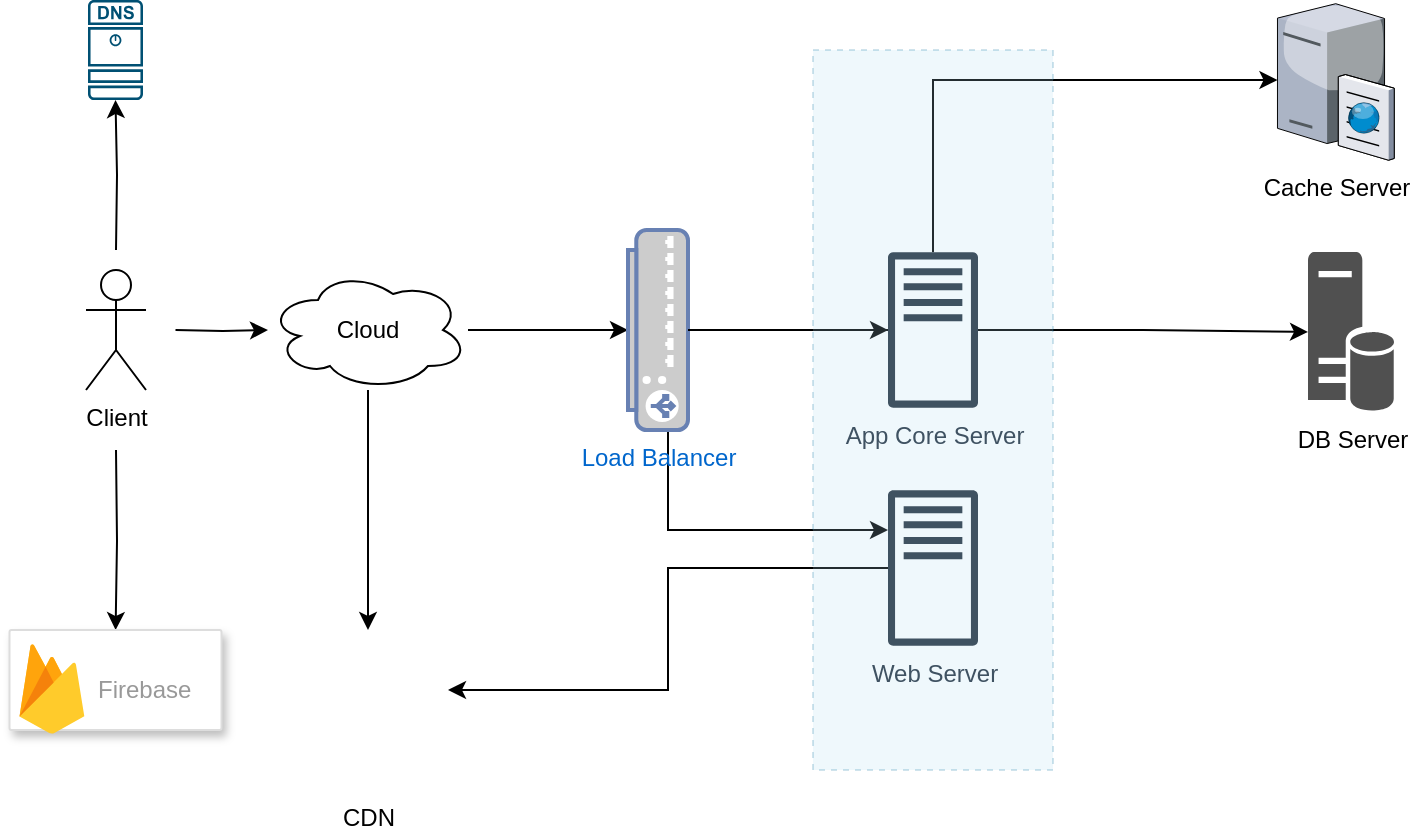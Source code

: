 <mxfile version="20.8.17" type="github">
  <diagram id="uEitK5Yw8WxjuDZyDiQq" name="Page-1">
    <mxGraphModel dx="954" dy="515" grid="1" gridSize="10" guides="1" tooltips="1" connect="1" arrows="1" fold="1" page="1" pageScale="1" pageWidth="827" pageHeight="1169" math="0" shadow="0">
      <root>
        <mxCell id="0" />
        <mxCell id="1" parent="0" />
        <mxCell id="ndcacQQV9o8B6pBk4h6F-7" value="" style="edgeStyle=orthogonalEdgeStyle;rounded=0;orthogonalLoop=1;jettySize=auto;html=1;" edge="1" parent="1" target="ndcacQQV9o8B6pBk4h6F-5">
          <mxGeometry relative="1" as="geometry">
            <mxPoint x="163.75" y="240" as="sourcePoint" />
          </mxGeometry>
        </mxCell>
        <mxCell id="ndcacQQV9o8B6pBk4h6F-10" value="" style="edgeStyle=orthogonalEdgeStyle;rounded=0;orthogonalLoop=1;jettySize=auto;html=1;" edge="1" parent="1" target="ndcacQQV9o8B6pBk4h6F-8">
          <mxGeometry relative="1" as="geometry">
            <mxPoint x="134" y="200" as="sourcePoint" />
          </mxGeometry>
        </mxCell>
        <mxCell id="ndcacQQV9o8B6pBk4h6F-31" value="" style="edgeStyle=orthogonalEdgeStyle;rounded=0;orthogonalLoop=1;jettySize=auto;html=1;fontSize=12;" edge="1" parent="1" target="ndcacQQV9o8B6pBk4h6F-29">
          <mxGeometry relative="1" as="geometry">
            <mxPoint x="134" y="300" as="sourcePoint" />
          </mxGeometry>
        </mxCell>
        <mxCell id="ndcacQQV9o8B6pBk4h6F-15" value="" style="edgeStyle=orthogonalEdgeStyle;rounded=0;orthogonalLoop=1;jettySize=auto;html=1;" edge="1" parent="1" source="ndcacQQV9o8B6pBk4h6F-5" target="ndcacQQV9o8B6pBk4h6F-14">
          <mxGeometry relative="1" as="geometry" />
        </mxCell>
        <mxCell id="ndcacQQV9o8B6pBk4h6F-21" value="" style="edgeStyle=orthogonalEdgeStyle;rounded=0;orthogonalLoop=1;jettySize=auto;html=1;fontSize=12;" edge="1" parent="1" source="ndcacQQV9o8B6pBk4h6F-5" target="ndcacQQV9o8B6pBk4h6F-20">
          <mxGeometry relative="1" as="geometry" />
        </mxCell>
        <mxCell id="ndcacQQV9o8B6pBk4h6F-5" value="Cloud" style="ellipse;shape=cloud;whiteSpace=wrap;html=1;align=center;" vertex="1" parent="1">
          <mxGeometry x="210" y="210" width="100" height="60" as="geometry" />
        </mxCell>
        <mxCell id="ndcacQQV9o8B6pBk4h6F-8" value="" style="sketch=0;points=[[0.015,0.015,0],[0.985,0.015,0],[0.985,0.985,0],[0.015,0.985,0],[0.25,0,0],[0.5,0,0],[0.75,0,0],[1,0.25,0],[1,0.5,0],[1,0.75,0],[0.75,1,0],[0.5,1,0],[0.25,1,0],[0,0.75,0],[0,0.5,0],[0,0.25,0]];verticalLabelPosition=bottom;html=1;verticalAlign=top;aspect=fixed;align=center;pointerEvents=1;shape=mxgraph.cisco19.dns_server;fillColor=#005073;strokeColor=none;" vertex="1" parent="1">
          <mxGeometry x="120" y="75" width="27.5" height="50" as="geometry" />
        </mxCell>
        <mxCell id="ndcacQQV9o8B6pBk4h6F-17" value="" style="edgeStyle=orthogonalEdgeStyle;rounded=0;orthogonalLoop=1;jettySize=auto;html=1;fontSize=12;startArrow=none;" edge="1" parent="1" source="ndcacQQV9o8B6pBk4h6F-18" target="ndcacQQV9o8B6pBk4h6F-16">
          <mxGeometry relative="1" as="geometry">
            <Array as="points">
              <mxPoint x="410" y="240" />
              <mxPoint x="410" y="340" />
              <mxPoint x="543" y="340" />
            </Array>
          </mxGeometry>
        </mxCell>
        <mxCell id="ndcacQQV9o8B6pBk4h6F-19" value="" style="edgeStyle=orthogonalEdgeStyle;rounded=0;orthogonalLoop=1;jettySize=auto;html=1;fontSize=12;" edge="1" parent="1" source="ndcacQQV9o8B6pBk4h6F-14" target="ndcacQQV9o8B6pBk4h6F-18">
          <mxGeometry relative="1" as="geometry" />
        </mxCell>
        <mxCell id="ndcacQQV9o8B6pBk4h6F-14" value="Load Balancer" style="fontColor=#0066CC;verticalAlign=top;verticalLabelPosition=bottom;labelPosition=center;align=center;html=1;outlineConnect=0;fillColor=#CCCCCC;strokeColor=#6881B3;gradientColor=none;gradientDirection=north;strokeWidth=2;shape=mxgraph.networks.load_balancer;direction=south;noLabel=0;movableLabel=0;fontSize=12;labelBackgroundColor=none;labelBorderColor=none;" vertex="1" parent="1">
          <mxGeometry x="390" y="190" width="30" height="100" as="geometry" />
        </mxCell>
        <mxCell id="ndcacQQV9o8B6pBk4h6F-22" value="" style="edgeStyle=orthogonalEdgeStyle;rounded=0;orthogonalLoop=1;jettySize=auto;html=1;fontSize=12;" edge="1" parent="1" source="ndcacQQV9o8B6pBk4h6F-16" target="ndcacQQV9o8B6pBk4h6F-20">
          <mxGeometry relative="1" as="geometry">
            <Array as="points">
              <mxPoint x="410" y="359" />
              <mxPoint x="410" y="420" />
            </Array>
          </mxGeometry>
        </mxCell>
        <mxCell id="ndcacQQV9o8B6pBk4h6F-16" value="Web Server" style="sketch=0;outlineConnect=0;fontColor=#232F3E;gradientColor=none;fillColor=#232F3D;strokeColor=none;dashed=0;verticalLabelPosition=bottom;verticalAlign=top;align=center;html=1;fontSize=12;fontStyle=0;aspect=fixed;pointerEvents=1;shape=mxgraph.aws4.traditional_server;labelBackgroundColor=none;labelBorderColor=none;" vertex="1" parent="1">
          <mxGeometry x="520" y="320" width="45" height="78" as="geometry" />
        </mxCell>
        <mxCell id="ndcacQQV9o8B6pBk4h6F-25" value="" style="edgeStyle=orthogonalEdgeStyle;rounded=0;orthogonalLoop=1;jettySize=auto;html=1;fontSize=12;" edge="1" parent="1" source="ndcacQQV9o8B6pBk4h6F-18" target="ndcacQQV9o8B6pBk4h6F-24">
          <mxGeometry relative="1" as="geometry" />
        </mxCell>
        <mxCell id="ndcacQQV9o8B6pBk4h6F-27" value="" style="edgeStyle=orthogonalEdgeStyle;rounded=0;orthogonalLoop=1;jettySize=auto;html=1;fontSize=12;" edge="1" parent="1" source="ndcacQQV9o8B6pBk4h6F-18" target="ndcacQQV9o8B6pBk4h6F-26">
          <mxGeometry relative="1" as="geometry">
            <Array as="points">
              <mxPoint x="543" y="115" />
            </Array>
          </mxGeometry>
        </mxCell>
        <mxCell id="ndcacQQV9o8B6pBk4h6F-20" value="CDN" style="shape=image;html=1;verticalAlign=top;verticalLabelPosition=bottom;labelBackgroundColor=#ffffff;imageAspect=0;aspect=fixed;image=https://cdn2.iconfinder.com/data/icons/whcompare-isometric-web-hosting-servers/50/connected-globe-128.png;labelBorderColor=none;fontSize=12;" vertex="1" parent="1">
          <mxGeometry x="220" y="390" width="80" height="80" as="geometry" />
        </mxCell>
        <mxCell id="ndcacQQV9o8B6pBk4h6F-24" value="DB Server" style="sketch=0;shadow=0;dashed=0;html=1;strokeColor=none;fillColor=#505050;labelPosition=center;verticalLabelPosition=bottom;verticalAlign=top;outlineConnect=0;align=center;shape=mxgraph.office.databases.database_server;labelBackgroundColor=none;labelBorderColor=none;fontSize=12;" vertex="1" parent="1">
          <mxGeometry x="730" y="201" width="43" height="80" as="geometry" />
        </mxCell>
        <mxCell id="ndcacQQV9o8B6pBk4h6F-26" value="Cache Server&lt;br&gt;" style="verticalLabelPosition=bottom;sketch=0;aspect=fixed;html=1;verticalAlign=top;strokeColor=none;align=center;outlineConnect=0;shape=mxgraph.citrix.cache_server;labelBackgroundColor=none;labelBorderColor=none;fontSize=12;" vertex="1" parent="1">
          <mxGeometry x="714.74" y="75" width="58.26" height="80" as="geometry" />
        </mxCell>
        <mxCell id="ndcacQQV9o8B6pBk4h6F-29" value="" style="strokeColor=#dddddd;shadow=1;strokeWidth=1;rounded=1;absoluteArcSize=1;arcSize=2;labelBackgroundColor=none;labelBorderColor=none;fontSize=12;" vertex="1" parent="1">
          <mxGeometry x="80.75" y="390" width="106" height="50" as="geometry" />
        </mxCell>
        <mxCell id="ndcacQQV9o8B6pBk4h6F-30" value="Firebase" style="sketch=0;dashed=0;connectable=0;html=1;fillColor=#5184F3;strokeColor=none;shape=mxgraph.gcp2.firebase;part=1;labelPosition=right;verticalLabelPosition=middle;align=left;verticalAlign=middle;spacingLeft=5;fontColor=#999999;fontSize=12;labelBackgroundColor=none;labelBorderColor=none;" vertex="1" parent="ndcacQQV9o8B6pBk4h6F-29">
          <mxGeometry width="32.4" height="45" relative="1" as="geometry">
            <mxPoint x="5" y="7" as="offset" />
          </mxGeometry>
        </mxCell>
        <mxCell id="ndcacQQV9o8B6pBk4h6F-32" value="Client" style="shape=umlActor;verticalLabelPosition=bottom;verticalAlign=top;html=1;outlineConnect=0;labelBackgroundColor=none;labelBorderColor=none;fontSize=12;" vertex="1" parent="1">
          <mxGeometry x="119" y="210" width="30" height="60" as="geometry" />
        </mxCell>
        <mxCell id="ndcacQQV9o8B6pBk4h6F-35" value="" style="edgeStyle=orthogonalEdgeStyle;rounded=0;orthogonalLoop=1;jettySize=auto;html=1;fontSize=12;endArrow=none;" edge="1" parent="1" source="ndcacQQV9o8B6pBk4h6F-14" target="ndcacQQV9o8B6pBk4h6F-18">
          <mxGeometry relative="1" as="geometry">
            <mxPoint x="420" y="240" as="sourcePoint" />
            <mxPoint x="542.5" y="370.163" as="targetPoint" />
          </mxGeometry>
        </mxCell>
        <mxCell id="ndcacQQV9o8B6pBk4h6F-18" value="App Core Server" style="sketch=0;outlineConnect=0;fontColor=#232F3E;gradientColor=none;fillColor=#232F3D;strokeColor=none;dashed=0;verticalLabelPosition=bottom;verticalAlign=top;align=center;html=1;fontSize=12;fontStyle=0;aspect=fixed;pointerEvents=1;shape=mxgraph.aws4.traditional_server;labelBackgroundColor=none;labelBorderColor=none;" vertex="1" parent="1">
          <mxGeometry x="520" y="201" width="45" height="78" as="geometry" />
        </mxCell>
        <mxCell id="ndcacQQV9o8B6pBk4h6F-36" value="" style="rounded=0;whiteSpace=wrap;html=1;labelBackgroundColor=none;labelBorderColor=none;fontSize=12;fillColor=#b1ddf0;dashed=1;strokeColor=#10739e;opacity=20;" vertex="1" parent="1">
          <mxGeometry x="482.5" y="100" width="120" height="360" as="geometry" />
        </mxCell>
      </root>
    </mxGraphModel>
  </diagram>
</mxfile>
